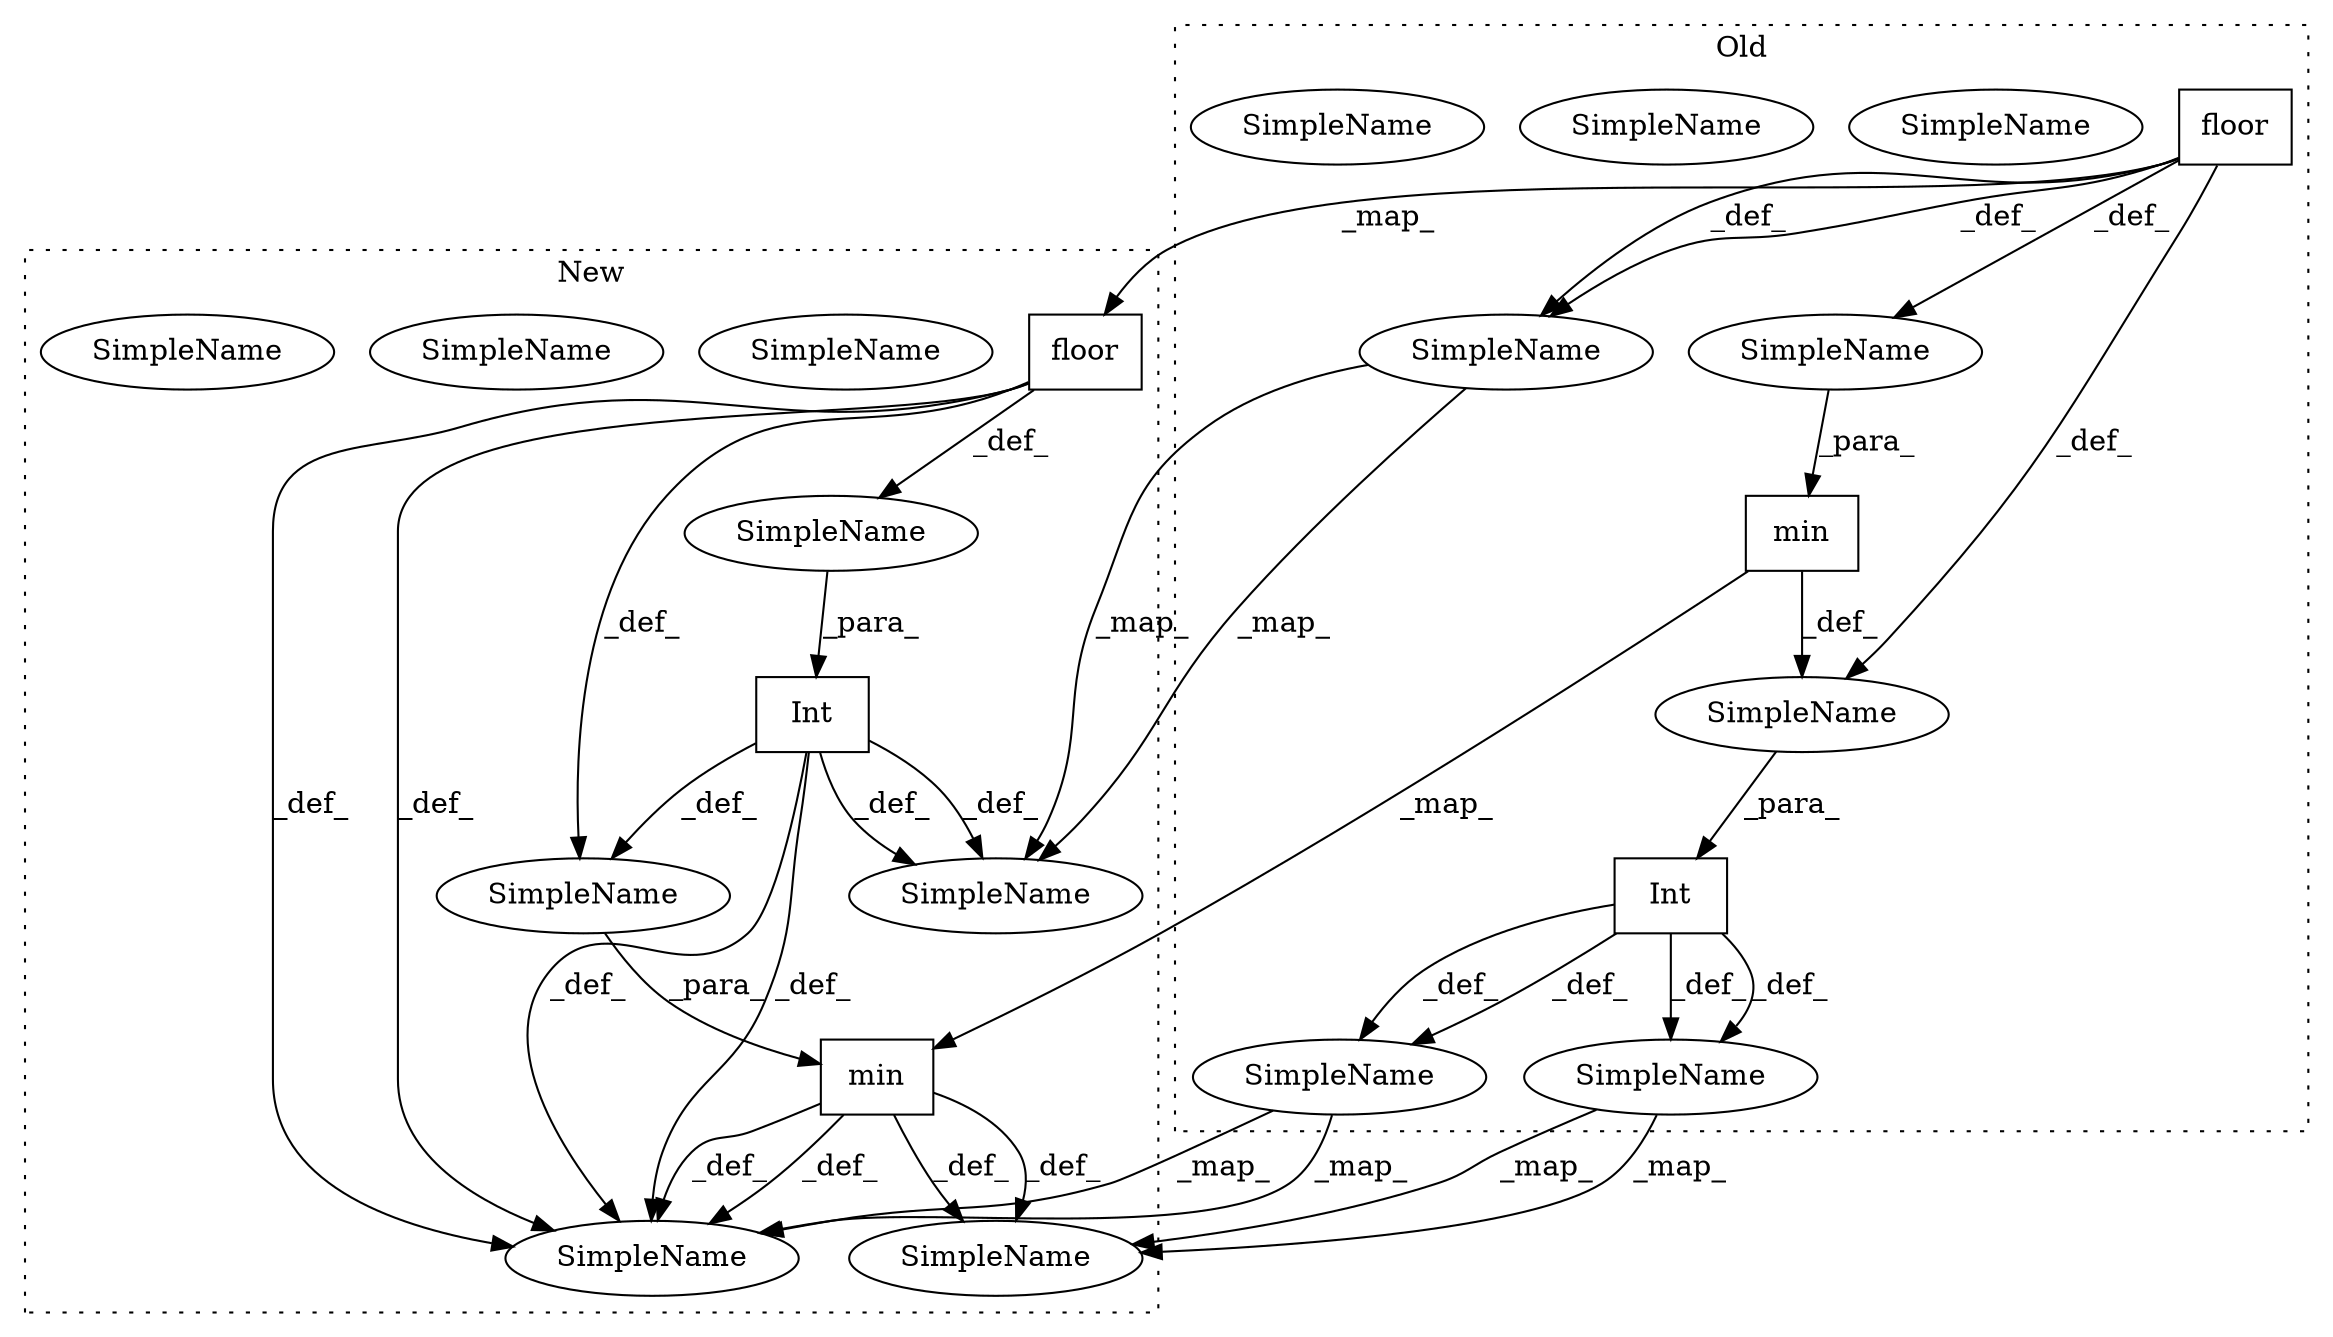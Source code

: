 digraph G {
subgraph cluster0 {
1 [label="floor" a="32" s="5361,5406" l="6,1" shape="box"];
3 [label="SimpleName" a="42" s="7287" l="6" shape="ellipse"];
6 [label="SimpleName" a="42" s="7287" l="6" shape="ellipse"];
7 [label="SimpleName" a="42" s="5352" l="2" shape="ellipse"];
10 [label="SimpleName" a="42" s="5352" l="2" shape="ellipse"];
15 [label="min" a="32" s="5467,5495" l="4,1" shape="box"];
16 [label="SimpleName" a="42" s="6871" l="2" shape="ellipse"];
19 [label="SimpleName" a="42" s="6871" l="2" shape="ellipse"];
20 [label="SimpleName" a="42" s="" l="" shape="ellipse"];
21 [label="Int" a="32" s="5463,5496" l="4,1" shape="box"];
22 [label="SimpleName" a="42" s="" l="" shape="ellipse"];
label = "Old";
style="dotted";
}
subgraph cluster1 {
2 [label="floor" a="32" s="5354,5399" l="6,1" shape="box"];
4 [label="SimpleName" a="42" s="7271" l="6" shape="ellipse"];
5 [label="SimpleName" a="42" s="7271" l="6" shape="ellipse"];
8 [label="SimpleName" a="42" s="5341" l="2" shape="ellipse"];
9 [label="SimpleName" a="42" s="5341" l="2" shape="ellipse"];
11 [label="SimpleName" a="42" s="" l="" shape="ellipse"];
12 [label="Int" a="32" s="5344,5400" l="4,1" shape="box"];
13 [label="SimpleName" a="42" s="" l="" shape="ellipse"];
14 [label="min" a="32" s="5452,5480" l="4,1" shape="box"];
17 [label="SimpleName" a="42" s="6855" l="2" shape="ellipse"];
18 [label="SimpleName" a="42" s="6855" l="2" shape="ellipse"];
label = "New";
style="dotted";
}
1 -> 20 [label="_def_"];
1 -> 2 [label="_map_"];
1 -> 22 [label="_def_"];
1 -> 10 [label="_def_"];
1 -> 10 [label="_def_"];
2 -> 13 [label="_def_"];
2 -> 18 [label="_def_"];
2 -> 11 [label="_def_"];
2 -> 18 [label="_def_"];
6 -> 5 [label="_map_"];
6 -> 5 [label="_map_"];
10 -> 9 [label="_map_"];
10 -> 9 [label="_map_"];
11 -> 12 [label="_para_"];
12 -> 13 [label="_def_"];
12 -> 18 [label="_def_"];
12 -> 9 [label="_def_"];
12 -> 9 [label="_def_"];
12 -> 18 [label="_def_"];
13 -> 14 [label="_para_"];
14 -> 18 [label="_def_"];
14 -> 18 [label="_def_"];
14 -> 5 [label="_def_"];
14 -> 5 [label="_def_"];
15 -> 14 [label="_map_"];
15 -> 20 [label="_def_"];
19 -> 18 [label="_map_"];
19 -> 18 [label="_map_"];
20 -> 21 [label="_para_"];
21 -> 6 [label="_def_"];
21 -> 19 [label="_def_"];
21 -> 19 [label="_def_"];
21 -> 6 [label="_def_"];
22 -> 15 [label="_para_"];
}